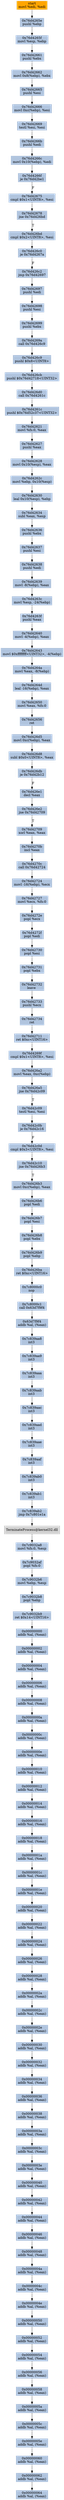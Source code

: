 digraph G {
node[shape=rectangle,style=filled,fillcolor=lightsteelblue,color=lightsteelblue]
bgcolor="transparent"
a0x76d4265cmovl_edi_edi[label="start\nmovl %edi, %edi",color="lightgrey",fillcolor="orange"];
a0x76d4265epushl_ebp[label="0x76d4265e\npushl %ebp"];
a0x76d4265fmovl_esp_ebp[label="0x76d4265f\nmovl %esp, %ebp"];
a0x76d42661pushl_ebx[label="0x76d42661\npushl %ebx"];
a0x76d42662movl_0x8ebp__ebx[label="0x76d42662\nmovl 0x8(%ebp), %ebx"];
a0x76d42665pushl_esi[label="0x76d42665\npushl %esi"];
a0x76d42666movl_0xcebp__esi[label="0x76d42666\nmovl 0xc(%ebp), %esi"];
a0x76d42669testl_esi_esi[label="0x76d42669\ntestl %esi, %esi"];
a0x76d4266bpushl_edi[label="0x76d4266b\npushl %edi"];
a0x76d4266cmovl_0x10ebp__edi[label="0x76d4266c\nmovl 0x10(%ebp), %edi"];
a0x76d4266fje_0x76d42be1[label="0x76d4266f\nje 0x76d42be1"];
a0x76d42675cmpl_0x1UINT8_esi[label="0x76d42675\ncmpl $0x1<UINT8>, %esi"];
a0x76d42678jne_0x76d426bd[label="0x76d42678\njne 0x76d426bd"];
a0x76d426bdcmpl_0x2UINT8_esi[label="0x76d426bd\ncmpl $0x2<UINT8>, %esi"];
a0x76d426c0je_0x76d4267a[label="0x76d426c0\nje 0x76d4267a"];
a0x76d426c2jmp_0x76d42697[label="0x76d426c2\njmp 0x76d42697"];
a0x76d42697pushl_edi[label="0x76d42697\npushl %edi"];
a0x76d42698pushl_esi[label="0x76d42698\npushl %esi"];
a0x76d42699pushl_ebx[label="0x76d42699\npushl %ebx"];
a0x76d4269acall_0x76d426c9[label="0x76d4269a\ncall 0x76d426c9"];
a0x76d426c9pushl_0x8UINT8[label="0x76d426c9\npushl $0x8<UINT8>"];
a0x76d426cbpushl_0x76d42718UINT32[label="0x76d426cb\npushl $0x76d42718<UINT32>"];
a0x76d426d0call_0x76d4261c[label="0x76d426d0\ncall 0x76d4261c"];
a0x76d4261cpushl_0x76d52c37UINT32[label="0x76d4261c\npushl $0x76d52c37<UINT32>"];
a0x76d42621movl_fs_0_eax[label="0x76d42621\nmovl %fs:0, %eax"];
a0x76d42627pushl_eax[label="0x76d42627\npushl %eax"];
a0x76d42628movl_0x10esp__eax[label="0x76d42628\nmovl 0x10(%esp), %eax"];
a0x76d4262cmovl_ebp_0x10esp_[label="0x76d4262c\nmovl %ebp, 0x10(%esp)"];
a0x76d42630leal_0x10esp__ebp[label="0x76d42630\nleal 0x10(%esp), %ebp"];
a0x76d42634subl_eax_esp[label="0x76d42634\nsubl %eax, %esp"];
a0x76d42636pushl_ebx[label="0x76d42636\npushl %ebx"];
a0x76d42637pushl_esi[label="0x76d42637\npushl %esi"];
a0x76d42638pushl_edi[label="0x76d42638\npushl %edi"];
a0x76d42639movl__8ebp__eax[label="0x76d42639\nmovl -8(%ebp), %eax"];
a0x76d4263cmovl_esp__24ebp_[label="0x76d4263c\nmovl %esp, -24(%ebp)"];
a0x76d4263fpushl_eax[label="0x76d4263f\npushl %eax"];
a0x76d42640movl__4ebp__eax[label="0x76d42640\nmovl -4(%ebp), %eax"];
a0x76d42643movl_0xffffffffUINT32__4ebp_[label="0x76d42643\nmovl $0xffffffff<UINT32>, -4(%ebp)"];
a0x76d4264amovl_eax__8ebp_[label="0x76d4264a\nmovl %eax, -8(%ebp)"];
a0x76d4264dleal__16ebp__eax[label="0x76d4264d\nleal -16(%ebp), %eax"];
a0x76d42650movl_eax_fs_0[label="0x76d42650\nmovl %eax, %fs:0"];
a0x76d42656ret[label="0x76d42656\nret"];
a0x76d426d5movl_0xcebp__eax[label="0x76d426d5\nmovl 0xc(%ebp), %eax"];
a0x76d426d8subl_0x0UINT8_eax[label="0x76d426d8\nsubl $0x0<UINT8>, %eax"];
a0x76d426dbje_0x76d42b12[label="0x76d426db\nje 0x76d42b12"];
a0x76d426e1decl_eax[label="0x76d426e1\ndecl %eax"];
a0x76d426e2jne_0x76d42709[label="0x76d426e2\njne 0x76d42709"];
a0x76d42709xorl_eax_eax[label="0x76d42709\nxorl %eax, %eax"];
a0x76d4270bincl_eax[label="0x76d4270b\nincl %eax"];
a0x76d4270ccall_0x76d42724[label="0x76d4270c\ncall 0x76d42724"];
a0x76d42724movl__16ebp__ecx[label="0x76d42724\nmovl -16(%ebp), %ecx"];
a0x76d42727movl_ecx_fs_0[label="0x76d42727\nmovl %ecx, %fs:0"];
a0x76d4272epopl_ecx[label="0x76d4272e\npopl %ecx"];
a0x76d4272fpopl_edi[label="0x76d4272f\npopl %edi"];
a0x76d42730popl_esi[label="0x76d42730\npopl %esi"];
a0x76d42731popl_ebx[label="0x76d42731\npopl %ebx"];
a0x76d42732leave_[label="0x76d42732\nleave "];
a0x76d42733pushl_ecx[label="0x76d42733\npushl %ecx"];
a0x76d42734ret[label="0x76d42734\nret"];
a0x76d42711ret_0xcUINT16[label="0x76d42711\nret $0xc<UINT16>"];
a0x76d4269fcmpl_0x1UINT8_esi[label="0x76d4269f\ncmpl $0x1<UINT8>, %esi"];
a0x76d426a2movl_eax_0xcebp_[label="0x76d426a2\nmovl %eax, 0xc(%ebp)"];
a0x76d426a5jne_0x76d42c09[label="0x76d426a5\njne 0x76d42c09"];
a0x76d42c09testl_esi_esi[label="0x76d42c09\ntestl %esi, %esi"];
a0x76d42c0bje_0x76d42c16[label="0x76d42c0b\nje 0x76d42c16"];
a0x76d42c0dcmpl_0x3UINT8_esi[label="0x76d42c0d\ncmpl $0x3<UINT8>, %esi"];
a0x76d42c10jne_0x76d426b3[label="0x76d42c10\njne 0x76d426b3"];
a0x76d426b3movl_0xcebp__eax[label="0x76d426b3\nmovl 0xc(%ebp), %eax"];
a0x76d426b6popl_edi[label="0x76d426b6\npopl %edi"];
a0x76d426b7popl_esi[label="0x76d426b7\npopl %esi"];
a0x76d426b8popl_ebx[label="0x76d426b8\npopl %ebx"];
a0x76d426b9popl_ebp[label="0x76d426b9\npopl %ebp"];
a0x76d426baret_0xcUINT16[label="0x76d426ba\nret $0xc<UINT16>"];
a0x7c8000c0nop_[label="0x7c8000c0\nnop "];
a0x7c8000c1call_0x63d7f9f4[label="0x7c8000c1\ncall 0x63d7f9f4"];
a0x63d7f9f4addb_al_eax_[label="0x63d7f9f4\naddb %al, (%eax)"];
a0x7c839aa8int3_[label="0x7c839aa8\nint3 "];
a0x7c839aa9int3_[label="0x7c839aa9\nint3 "];
a0x7c839aaaint3_[label="0x7c839aaa\nint3 "];
a0x7c839aabint3_[label="0x7c839aab\nint3 "];
a0x7c839aacint3_[label="0x7c839aac\nint3 "];
a0x7c839aadint3_[label="0x7c839aad\nint3 "];
a0x7c839aaeint3_[label="0x7c839aae\nint3 "];
a0x7c839aafint3_[label="0x7c839aaf\nint3 "];
a0x7c839ab0int3_[label="0x7c839ab0\nint3 "];
a0x7c839ab1int3_[label="0x7c839ab1\nint3 "];
a0x7c839ab2jmp_0x7c801e1a[label="0x7c839ab2\njmp 0x7c801e1a"];
TerminateProcess_kernel32_dll[label="TerminateProcess@kernel32.dll",color="lightgrey",fillcolor="lightgrey"];
a0x7c9032a8movl_fs_0_esp[label="0x7c9032a8\nmovl %fs:0, %esp"];
a0x7c9032afpopl_fs_0[label="0x7c9032af\npopl %fs:0"];
a0x7c9032b6movl_ebp_esp[label="0x7c9032b6\nmovl %ebp, %esp"];
a0x7c9032b8popl_ebp[label="0x7c9032b8\npopl %ebp"];
a0x7c9032b9ret_0x14UINT16[label="0x7c9032b9\nret $0x14<UINT16>"];
a0x00000000addb_al_eax_[label="0x00000000\naddb %al, (%eax)"];
a0x00000002addb_al_eax_[label="0x00000002\naddb %al, (%eax)"];
a0x00000004addb_al_eax_[label="0x00000004\naddb %al, (%eax)"];
a0x00000006addb_al_eax_[label="0x00000006\naddb %al, (%eax)"];
a0x00000008addb_al_eax_[label="0x00000008\naddb %al, (%eax)"];
a0x0000000aaddb_al_eax_[label="0x0000000a\naddb %al, (%eax)"];
a0x0000000caddb_al_eax_[label="0x0000000c\naddb %al, (%eax)"];
a0x0000000eaddb_al_eax_[label="0x0000000e\naddb %al, (%eax)"];
a0x00000010addb_al_eax_[label="0x00000010\naddb %al, (%eax)"];
a0x00000012addb_al_eax_[label="0x00000012\naddb %al, (%eax)"];
a0x00000014addb_al_eax_[label="0x00000014\naddb %al, (%eax)"];
a0x00000016addb_al_eax_[label="0x00000016\naddb %al, (%eax)"];
a0x00000018addb_al_eax_[label="0x00000018\naddb %al, (%eax)"];
a0x0000001aaddb_al_eax_[label="0x0000001a\naddb %al, (%eax)"];
a0x0000001caddb_al_eax_[label="0x0000001c\naddb %al, (%eax)"];
a0x0000001eaddb_al_eax_[label="0x0000001e\naddb %al, (%eax)"];
a0x00000020addb_al_eax_[label="0x00000020\naddb %al, (%eax)"];
a0x00000022addb_al_eax_[label="0x00000022\naddb %al, (%eax)"];
a0x00000024addb_al_eax_[label="0x00000024\naddb %al, (%eax)"];
a0x00000026addb_al_eax_[label="0x00000026\naddb %al, (%eax)"];
a0x00000028addb_al_eax_[label="0x00000028\naddb %al, (%eax)"];
a0x0000002aaddb_al_eax_[label="0x0000002a\naddb %al, (%eax)"];
a0x0000002caddb_al_eax_[label="0x0000002c\naddb %al, (%eax)"];
a0x0000002eaddb_al_eax_[label="0x0000002e\naddb %al, (%eax)"];
a0x00000030addb_al_eax_[label="0x00000030\naddb %al, (%eax)"];
a0x00000032addb_al_eax_[label="0x00000032\naddb %al, (%eax)"];
a0x00000034addb_al_eax_[label="0x00000034\naddb %al, (%eax)"];
a0x00000036addb_al_eax_[label="0x00000036\naddb %al, (%eax)"];
a0x00000038addb_al_eax_[label="0x00000038\naddb %al, (%eax)"];
a0x0000003aaddb_al_eax_[label="0x0000003a\naddb %al, (%eax)"];
a0x0000003caddb_al_eax_[label="0x0000003c\naddb %al, (%eax)"];
a0x0000003eaddb_al_eax_[label="0x0000003e\naddb %al, (%eax)"];
a0x00000040addb_al_eax_[label="0x00000040\naddb %al, (%eax)"];
a0x00000042addb_al_eax_[label="0x00000042\naddb %al, (%eax)"];
a0x00000044addb_al_eax_[label="0x00000044\naddb %al, (%eax)"];
a0x00000046addb_al_eax_[label="0x00000046\naddb %al, (%eax)"];
a0x00000048addb_al_eax_[label="0x00000048\naddb %al, (%eax)"];
a0x0000004aaddb_al_eax_[label="0x0000004a\naddb %al, (%eax)"];
a0x0000004caddb_al_eax_[label="0x0000004c\naddb %al, (%eax)"];
a0x0000004eaddb_al_eax_[label="0x0000004e\naddb %al, (%eax)"];
a0x00000050addb_al_eax_[label="0x00000050\naddb %al, (%eax)"];
a0x00000052addb_al_eax_[label="0x00000052\naddb %al, (%eax)"];
a0x00000054addb_al_eax_[label="0x00000054\naddb %al, (%eax)"];
a0x00000056addb_al_eax_[label="0x00000056\naddb %al, (%eax)"];
a0x00000058addb_al_eax_[label="0x00000058\naddb %al, (%eax)"];
a0x0000005aaddb_al_eax_[label="0x0000005a\naddb %al, (%eax)"];
a0x0000005caddb_al_eax_[label="0x0000005c\naddb %al, (%eax)"];
a0x0000005eaddb_al_eax_[label="0x0000005e\naddb %al, (%eax)"];
a0x00000060addb_al_eax_[label="0x00000060\naddb %al, (%eax)"];
a0x00000062addb_al_eax_[label="0x00000062\naddb %al, (%eax)"];
a0x00000064addb_al_eax_[label="0x00000064\naddb %al, (%eax)"];
a0x76d4265cmovl_edi_edi -> a0x76d4265epushl_ebp [color="#000000"];
a0x76d4265epushl_ebp -> a0x76d4265fmovl_esp_ebp [color="#000000"];
a0x76d4265fmovl_esp_ebp -> a0x76d42661pushl_ebx [color="#000000"];
a0x76d42661pushl_ebx -> a0x76d42662movl_0x8ebp__ebx [color="#000000"];
a0x76d42662movl_0x8ebp__ebx -> a0x76d42665pushl_esi [color="#000000"];
a0x76d42665pushl_esi -> a0x76d42666movl_0xcebp__esi [color="#000000"];
a0x76d42666movl_0xcebp__esi -> a0x76d42669testl_esi_esi [color="#000000"];
a0x76d42669testl_esi_esi -> a0x76d4266bpushl_edi [color="#000000"];
a0x76d4266bpushl_edi -> a0x76d4266cmovl_0x10ebp__edi [color="#000000"];
a0x76d4266cmovl_0x10ebp__edi -> a0x76d4266fje_0x76d42be1 [color="#000000"];
a0x76d4266fje_0x76d42be1 -> a0x76d42675cmpl_0x1UINT8_esi [color="#000000",label="F"];
a0x76d42675cmpl_0x1UINT8_esi -> a0x76d42678jne_0x76d426bd [color="#000000"];
a0x76d42678jne_0x76d426bd -> a0x76d426bdcmpl_0x2UINT8_esi [color="#000000",label="T"];
a0x76d426bdcmpl_0x2UINT8_esi -> a0x76d426c0je_0x76d4267a [color="#000000"];
a0x76d426c0je_0x76d4267a -> a0x76d426c2jmp_0x76d42697 [color="#000000",label="F"];
a0x76d426c2jmp_0x76d42697 -> a0x76d42697pushl_edi [color="#000000"];
a0x76d42697pushl_edi -> a0x76d42698pushl_esi [color="#000000"];
a0x76d42698pushl_esi -> a0x76d42699pushl_ebx [color="#000000"];
a0x76d42699pushl_ebx -> a0x76d4269acall_0x76d426c9 [color="#000000"];
a0x76d4269acall_0x76d426c9 -> a0x76d426c9pushl_0x8UINT8 [color="#000000"];
a0x76d426c9pushl_0x8UINT8 -> a0x76d426cbpushl_0x76d42718UINT32 [color="#000000"];
a0x76d426cbpushl_0x76d42718UINT32 -> a0x76d426d0call_0x76d4261c [color="#000000"];
a0x76d426d0call_0x76d4261c -> a0x76d4261cpushl_0x76d52c37UINT32 [color="#000000"];
a0x76d4261cpushl_0x76d52c37UINT32 -> a0x76d42621movl_fs_0_eax [color="#000000"];
a0x76d42621movl_fs_0_eax -> a0x76d42627pushl_eax [color="#000000"];
a0x76d42627pushl_eax -> a0x76d42628movl_0x10esp__eax [color="#000000"];
a0x76d42628movl_0x10esp__eax -> a0x76d4262cmovl_ebp_0x10esp_ [color="#000000"];
a0x76d4262cmovl_ebp_0x10esp_ -> a0x76d42630leal_0x10esp__ebp [color="#000000"];
a0x76d42630leal_0x10esp__ebp -> a0x76d42634subl_eax_esp [color="#000000"];
a0x76d42634subl_eax_esp -> a0x76d42636pushl_ebx [color="#000000"];
a0x76d42636pushl_ebx -> a0x76d42637pushl_esi [color="#000000"];
a0x76d42637pushl_esi -> a0x76d42638pushl_edi [color="#000000"];
a0x76d42638pushl_edi -> a0x76d42639movl__8ebp__eax [color="#000000"];
a0x76d42639movl__8ebp__eax -> a0x76d4263cmovl_esp__24ebp_ [color="#000000"];
a0x76d4263cmovl_esp__24ebp_ -> a0x76d4263fpushl_eax [color="#000000"];
a0x76d4263fpushl_eax -> a0x76d42640movl__4ebp__eax [color="#000000"];
a0x76d42640movl__4ebp__eax -> a0x76d42643movl_0xffffffffUINT32__4ebp_ [color="#000000"];
a0x76d42643movl_0xffffffffUINT32__4ebp_ -> a0x76d4264amovl_eax__8ebp_ [color="#000000"];
a0x76d4264amovl_eax__8ebp_ -> a0x76d4264dleal__16ebp__eax [color="#000000"];
a0x76d4264dleal__16ebp__eax -> a0x76d42650movl_eax_fs_0 [color="#000000"];
a0x76d42650movl_eax_fs_0 -> a0x76d42656ret [color="#000000"];
a0x76d42656ret -> a0x76d426d5movl_0xcebp__eax [color="#000000"];
a0x76d426d5movl_0xcebp__eax -> a0x76d426d8subl_0x0UINT8_eax [color="#000000"];
a0x76d426d8subl_0x0UINT8_eax -> a0x76d426dbje_0x76d42b12 [color="#000000"];
a0x76d426dbje_0x76d42b12 -> a0x76d426e1decl_eax [color="#000000",label="F"];
a0x76d426e1decl_eax -> a0x76d426e2jne_0x76d42709 [color="#000000"];
a0x76d426e2jne_0x76d42709 -> a0x76d42709xorl_eax_eax [color="#000000",label="T"];
a0x76d42709xorl_eax_eax -> a0x76d4270bincl_eax [color="#000000"];
a0x76d4270bincl_eax -> a0x76d4270ccall_0x76d42724 [color="#000000"];
a0x76d4270ccall_0x76d42724 -> a0x76d42724movl__16ebp__ecx [color="#000000"];
a0x76d42724movl__16ebp__ecx -> a0x76d42727movl_ecx_fs_0 [color="#000000"];
a0x76d42727movl_ecx_fs_0 -> a0x76d4272epopl_ecx [color="#000000"];
a0x76d4272epopl_ecx -> a0x76d4272fpopl_edi [color="#000000"];
a0x76d4272fpopl_edi -> a0x76d42730popl_esi [color="#000000"];
a0x76d42730popl_esi -> a0x76d42731popl_ebx [color="#000000"];
a0x76d42731popl_ebx -> a0x76d42732leave_ [color="#000000"];
a0x76d42732leave_ -> a0x76d42733pushl_ecx [color="#000000"];
a0x76d42733pushl_ecx -> a0x76d42734ret [color="#000000"];
a0x76d42734ret -> a0x76d42711ret_0xcUINT16 [color="#000000"];
a0x76d42711ret_0xcUINT16 -> a0x76d4269fcmpl_0x1UINT8_esi [color="#000000"];
a0x76d4269fcmpl_0x1UINT8_esi -> a0x76d426a2movl_eax_0xcebp_ [color="#000000"];
a0x76d426a2movl_eax_0xcebp_ -> a0x76d426a5jne_0x76d42c09 [color="#000000"];
a0x76d426a5jne_0x76d42c09 -> a0x76d42c09testl_esi_esi [color="#000000",label="T"];
a0x76d42c09testl_esi_esi -> a0x76d42c0bje_0x76d42c16 [color="#000000"];
a0x76d42c0bje_0x76d42c16 -> a0x76d42c0dcmpl_0x3UINT8_esi [color="#000000",label="F"];
a0x76d42c0dcmpl_0x3UINT8_esi -> a0x76d42c10jne_0x76d426b3 [color="#000000"];
a0x76d42c10jne_0x76d426b3 -> a0x76d426b3movl_0xcebp__eax [color="#000000",label="T"];
a0x76d426b3movl_0xcebp__eax -> a0x76d426b6popl_edi [color="#000000"];
a0x76d426b6popl_edi -> a0x76d426b7popl_esi [color="#000000"];
a0x76d426b7popl_esi -> a0x76d426b8popl_ebx [color="#000000"];
a0x76d426b8popl_ebx -> a0x76d426b9popl_ebp [color="#000000"];
a0x76d426b9popl_ebp -> a0x76d426baret_0xcUINT16 [color="#000000"];
a0x76d426baret_0xcUINT16 -> a0x7c8000c0nop_ [color="#000000"];
a0x7c8000c0nop_ -> a0x7c8000c1call_0x63d7f9f4 [color="#000000"];
a0x7c8000c1call_0x63d7f9f4 -> a0x63d7f9f4addb_al_eax_ [color="#000000"];
a0x63d7f9f4addb_al_eax_ -> a0x7c839aa8int3_ [color="#000000"];
a0x7c839aa8int3_ -> a0x7c839aa9int3_ [color="#000000"];
a0x7c839aa9int3_ -> a0x7c839aaaint3_ [color="#000000"];
a0x7c839aaaint3_ -> a0x7c839aabint3_ [color="#000000"];
a0x7c839aabint3_ -> a0x7c839aacint3_ [color="#000000"];
a0x7c839aacint3_ -> a0x7c839aadint3_ [color="#000000"];
a0x7c839aadint3_ -> a0x7c839aaeint3_ [color="#000000"];
a0x7c839aaeint3_ -> a0x7c839aafint3_ [color="#000000"];
a0x7c839aafint3_ -> a0x7c839ab0int3_ [color="#000000"];
a0x7c839ab0int3_ -> a0x7c839ab1int3_ [color="#000000"];
a0x7c839ab1int3_ -> a0x7c839ab2jmp_0x7c801e1a [color="#000000"];
a0x7c839ab2jmp_0x7c801e1a -> TerminateProcess_kernel32_dll [color="#000000"];
TerminateProcess_kernel32_dll -> a0x7c9032a8movl_fs_0_esp [color="#000000"];
a0x7c9032a8movl_fs_0_esp -> a0x7c9032afpopl_fs_0 [color="#000000"];
a0x7c9032afpopl_fs_0 -> a0x7c9032b6movl_ebp_esp [color="#000000"];
a0x7c9032b6movl_ebp_esp -> a0x7c9032b8popl_ebp [color="#000000"];
a0x7c9032b8popl_ebp -> a0x7c9032b9ret_0x14UINT16 [color="#000000"];
a0x7c9032b9ret_0x14UINT16 -> a0x00000000addb_al_eax_ [color="#000000"];
a0x00000000addb_al_eax_ -> a0x00000002addb_al_eax_ [color="#000000"];
a0x00000002addb_al_eax_ -> a0x00000004addb_al_eax_ [color="#000000"];
a0x00000004addb_al_eax_ -> a0x00000006addb_al_eax_ [color="#000000"];
a0x00000006addb_al_eax_ -> a0x00000008addb_al_eax_ [color="#000000"];
a0x00000008addb_al_eax_ -> a0x0000000aaddb_al_eax_ [color="#000000"];
a0x0000000aaddb_al_eax_ -> a0x0000000caddb_al_eax_ [color="#000000"];
a0x0000000caddb_al_eax_ -> a0x0000000eaddb_al_eax_ [color="#000000"];
a0x0000000eaddb_al_eax_ -> a0x00000010addb_al_eax_ [color="#000000"];
a0x00000010addb_al_eax_ -> a0x00000012addb_al_eax_ [color="#000000"];
a0x00000012addb_al_eax_ -> a0x00000014addb_al_eax_ [color="#000000"];
a0x00000014addb_al_eax_ -> a0x00000016addb_al_eax_ [color="#000000"];
a0x00000016addb_al_eax_ -> a0x00000018addb_al_eax_ [color="#000000"];
a0x00000018addb_al_eax_ -> a0x0000001aaddb_al_eax_ [color="#000000"];
a0x0000001aaddb_al_eax_ -> a0x0000001caddb_al_eax_ [color="#000000"];
a0x0000001caddb_al_eax_ -> a0x0000001eaddb_al_eax_ [color="#000000"];
a0x0000001eaddb_al_eax_ -> a0x00000020addb_al_eax_ [color="#000000"];
a0x00000020addb_al_eax_ -> a0x00000022addb_al_eax_ [color="#000000"];
a0x00000022addb_al_eax_ -> a0x00000024addb_al_eax_ [color="#000000"];
a0x00000024addb_al_eax_ -> a0x00000026addb_al_eax_ [color="#000000"];
a0x00000026addb_al_eax_ -> a0x00000028addb_al_eax_ [color="#000000"];
a0x00000028addb_al_eax_ -> a0x0000002aaddb_al_eax_ [color="#000000"];
a0x0000002aaddb_al_eax_ -> a0x0000002caddb_al_eax_ [color="#000000"];
a0x0000002caddb_al_eax_ -> a0x0000002eaddb_al_eax_ [color="#000000"];
a0x0000002eaddb_al_eax_ -> a0x00000030addb_al_eax_ [color="#000000"];
a0x00000030addb_al_eax_ -> a0x00000032addb_al_eax_ [color="#000000"];
a0x00000032addb_al_eax_ -> a0x00000034addb_al_eax_ [color="#000000"];
a0x00000034addb_al_eax_ -> a0x00000036addb_al_eax_ [color="#000000"];
a0x00000036addb_al_eax_ -> a0x00000038addb_al_eax_ [color="#000000"];
a0x00000038addb_al_eax_ -> a0x0000003aaddb_al_eax_ [color="#000000"];
a0x0000003aaddb_al_eax_ -> a0x0000003caddb_al_eax_ [color="#000000"];
a0x0000003caddb_al_eax_ -> a0x0000003eaddb_al_eax_ [color="#000000"];
a0x0000003eaddb_al_eax_ -> a0x00000040addb_al_eax_ [color="#000000"];
a0x00000040addb_al_eax_ -> a0x00000042addb_al_eax_ [color="#000000"];
a0x00000042addb_al_eax_ -> a0x00000044addb_al_eax_ [color="#000000"];
a0x00000044addb_al_eax_ -> a0x00000046addb_al_eax_ [color="#000000"];
a0x00000046addb_al_eax_ -> a0x00000048addb_al_eax_ [color="#000000"];
a0x00000048addb_al_eax_ -> a0x0000004aaddb_al_eax_ [color="#000000"];
a0x0000004aaddb_al_eax_ -> a0x0000004caddb_al_eax_ [color="#000000"];
a0x0000004caddb_al_eax_ -> a0x0000004eaddb_al_eax_ [color="#000000"];
a0x0000004eaddb_al_eax_ -> a0x00000050addb_al_eax_ [color="#000000"];
a0x00000050addb_al_eax_ -> a0x00000052addb_al_eax_ [color="#000000"];
a0x00000052addb_al_eax_ -> a0x00000054addb_al_eax_ [color="#000000"];
a0x00000054addb_al_eax_ -> a0x00000056addb_al_eax_ [color="#000000"];
a0x00000056addb_al_eax_ -> a0x00000058addb_al_eax_ [color="#000000"];
a0x00000058addb_al_eax_ -> a0x0000005aaddb_al_eax_ [color="#000000"];
a0x0000005aaddb_al_eax_ -> a0x0000005caddb_al_eax_ [color="#000000"];
a0x0000005caddb_al_eax_ -> a0x0000005eaddb_al_eax_ [color="#000000"];
a0x0000005eaddb_al_eax_ -> a0x00000060addb_al_eax_ [color="#000000"];
a0x00000060addb_al_eax_ -> a0x00000062addb_al_eax_ [color="#000000"];
a0x00000062addb_al_eax_ -> a0x00000064addb_al_eax_ [color="#000000"];
}
